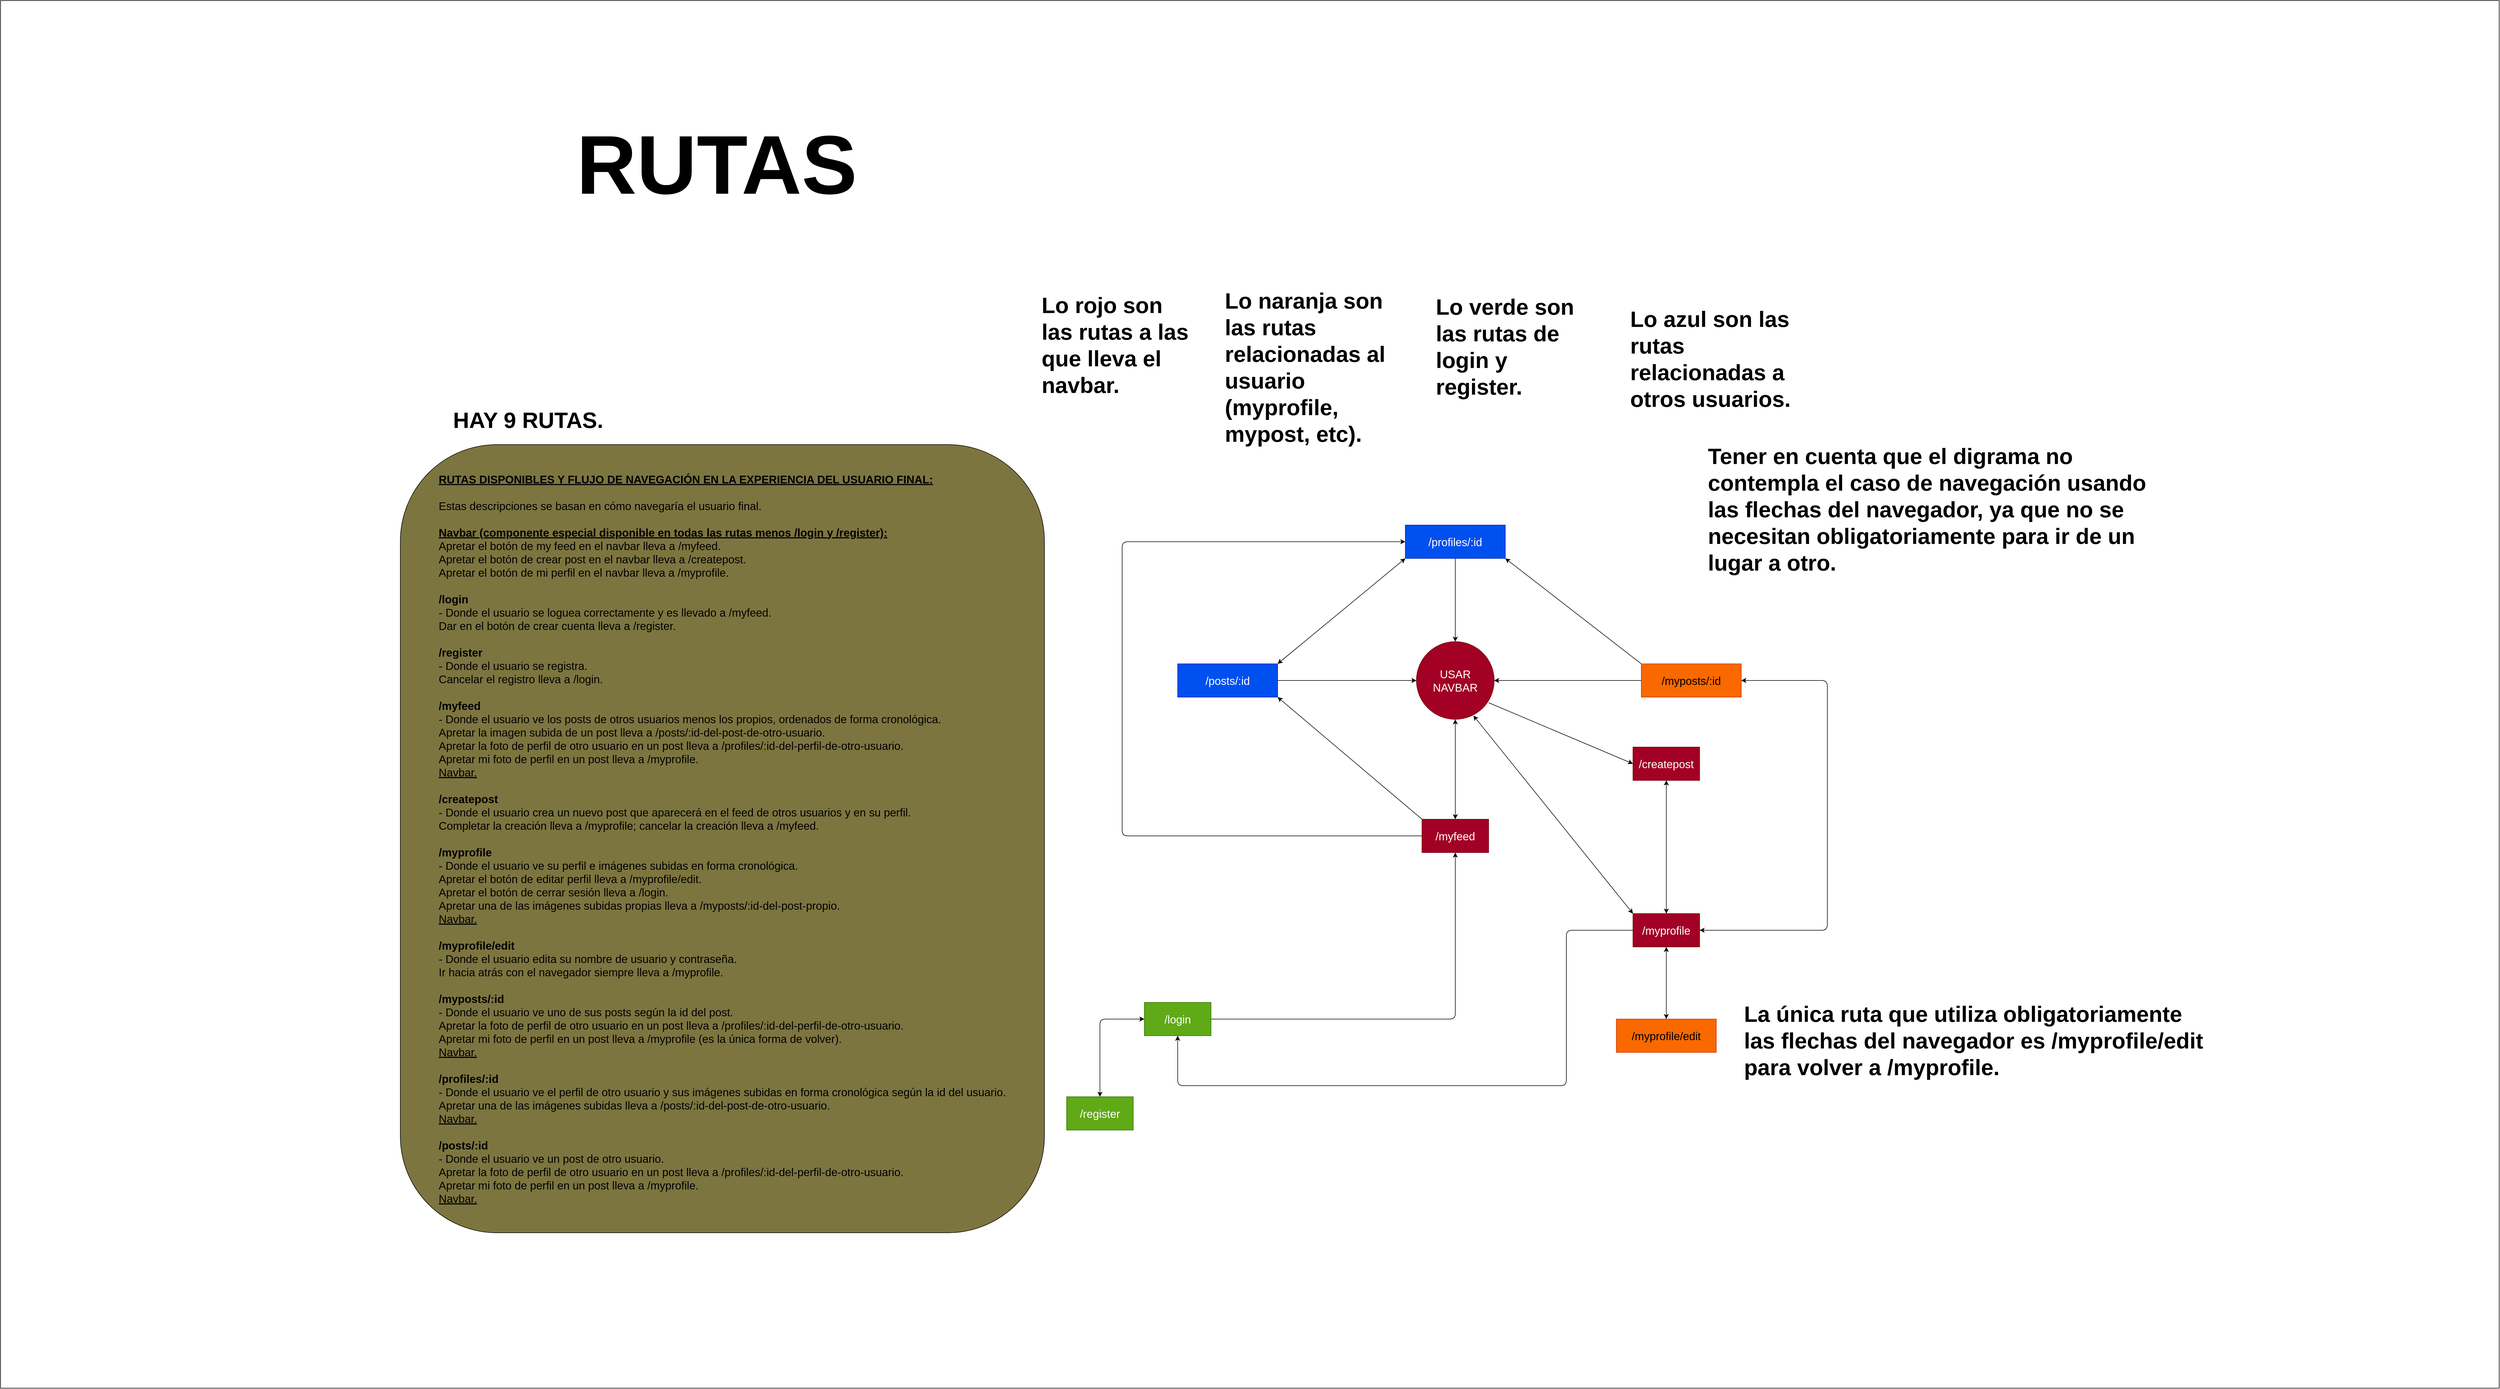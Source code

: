 <mxfile>
    <diagram id="IWEtX3hKSUBBIjBYl7Sb" name="Page-1">
        <mxGraphModel dx="7415" dy="7195" grid="1" gridSize="10" guides="1" tooltips="1" connect="1" arrows="1" fold="1" page="0" pageScale="1" pageWidth="1100" pageHeight="850" math="0" shadow="0">
            <root>
                <mxCell id="0"/>
                <mxCell id="1" parent="0"/>
                <mxCell id="37" value="" style="rounded=0;whiteSpace=wrap;html=1;" vertex="1" parent="1">
                    <mxGeometry x="-2430" y="-3570" width="4500" height="2500" as="geometry"/>
                </mxCell>
                <mxCell id="2" value="&lt;div style=&quot;text-align: left; font-size: 20px;&quot;&gt;&lt;span style=&quot;background-color: initial;&quot;&gt;&lt;font style=&quot;font-size: 20px;&quot;&gt;&lt;b&gt;&lt;u&gt;RUTAS DISPONIBLES Y FLUJO DE NAVEGACIÓN EN LA EXPERIENCIA DEL USUARIO FINAL:&lt;/u&gt;&lt;/b&gt;&lt;/font&gt;&lt;/span&gt;&lt;/div&gt;&lt;div style=&quot;text-align: left; font-size: 20px;&quot;&gt;&lt;span style=&quot;background-color: initial;&quot;&gt;&lt;font style=&quot;font-size: 20px;&quot;&gt;&lt;b&gt;&lt;u&gt;&lt;br&gt;&lt;/u&gt;&lt;/b&gt;&lt;/font&gt;&lt;/span&gt;&lt;/div&gt;&lt;div style=&quot;text-align: left; font-size: 20px;&quot;&gt;&lt;span style=&quot;background-color: initial;&quot;&gt;&lt;font style=&quot;font-size: 20px;&quot;&gt;Estas descripciones se basan en cómo navegaría el usuario final.&lt;/font&gt;&lt;/span&gt;&lt;/div&gt;&lt;div style=&quot;text-align: left; font-size: 20px;&quot;&gt;&lt;span style=&quot;background-color: initial;&quot;&gt;&lt;font style=&quot;font-size: 20px;&quot;&gt;&lt;b&gt;&lt;u&gt;&lt;br&gt;&lt;/u&gt;&lt;/b&gt;&lt;/font&gt;&lt;/span&gt;&lt;/div&gt;&lt;div style=&quot;text-align: left; font-size: 20px;&quot;&gt;&lt;span style=&quot;background-color: initial;&quot;&gt;&lt;font style=&quot;font-size: 20px;&quot;&gt;&lt;b&gt;&lt;u&gt;Navbar (componente especial disponible en todas las rutas menos /login y /register):&lt;/u&gt;&lt;/b&gt;&lt;/font&gt;&lt;/span&gt;&lt;/div&gt;&lt;div style=&quot;font-size: 20px; text-align: left;&quot;&gt;&lt;div&gt;&lt;span style=&quot;&quot;&gt;&#9;&lt;/span&gt;&lt;span style=&quot;&quot;&gt;&#9;&lt;/span&gt;Apretar el botón de my feed en el navbar lleva a /myfeed.&lt;span style=&quot;background-color: initial;&quot;&gt;&lt;br&gt;&lt;/span&gt;&lt;/div&gt;&lt;div&gt;&lt;span style=&quot;background-color: initial;&quot;&gt;&lt;span style=&quot;&quot;&gt;&#9;&lt;/span&gt;&lt;span style=&quot;&quot;&gt;&#9;&lt;/span&gt;Apretar el botón de crear post en el navbar lleva a /createpost.&lt;/span&gt;&lt;/div&gt;&lt;div&gt;&lt;span style=&quot;background-color: initial;&quot;&gt;&lt;span style=&quot;&quot;&gt;&#9;&lt;/span&gt;&lt;span style=&quot;&quot;&gt;&#9;&lt;/span&gt;Apretar el botón de mi perfil en el navbar lleva a /myprofile.&lt;/span&gt;&lt;/div&gt;&lt;/div&gt;&lt;div style=&quot;text-align: left; font-size: 20px;&quot;&gt;&lt;br&gt;&lt;/div&gt;&lt;div style=&quot;text-align: left; font-size: 20px;&quot;&gt;&lt;span style=&quot;background-color: initial;&quot;&gt;&lt;font style=&quot;font-size: 20px;&quot;&gt;&lt;b&gt;/login&lt;/b&gt;&lt;/font&gt;&lt;/span&gt;&lt;/div&gt;&lt;div style=&quot;text-align: left; font-size: 20px;&quot;&gt;&lt;span style=&quot;background-color: initial;&quot;&gt;&lt;font style=&quot;font-size: 20px;&quot;&gt;- Donde el usuario se loguea correctamente y es llevado a /myfeed.&lt;/font&gt;&lt;/span&gt;&lt;/div&gt;&lt;div style=&quot;text-align: left; font-size: 20px;&quot;&gt;&lt;span style=&quot;background-color: initial;&quot;&gt;&lt;font style=&quot;font-size: 20px;&quot;&gt;Dar en el botón de crear cuenta lleva a /register.&lt;/font&gt;&lt;/span&gt;&lt;/div&gt;&lt;div style=&quot;text-align: left; font-size: 20px;&quot;&gt;&lt;span style=&quot;background-color: initial;&quot;&gt;&lt;font style=&quot;font-size: 20px;&quot;&gt;&lt;br&gt;&lt;/font&gt;&lt;/span&gt;&lt;/div&gt;&lt;div style=&quot;text-align: left; font-size: 20px;&quot;&gt;&lt;span style=&quot;background-color: initial;&quot;&gt;&lt;font style=&quot;font-size: 20px;&quot;&gt;&lt;b&gt;/register&lt;/b&gt;&lt;/font&gt;&lt;/span&gt;&lt;/div&gt;&lt;div style=&quot;text-align: left; font-size: 20px;&quot;&gt;&lt;span style=&quot;background-color: initial;&quot;&gt;&lt;font style=&quot;font-size: 20px;&quot;&gt;- Donde el usuario se registra.&lt;/font&gt;&lt;/span&gt;&lt;/div&gt;&lt;div style=&quot;text-align: left; font-size: 20px;&quot;&gt;&lt;span style=&quot;background-color: initial;&quot;&gt;Cancelar el registro lleva a /login.&lt;/span&gt;&lt;/div&gt;&lt;div style=&quot;text-align: left; font-size: 20px;&quot;&gt;&lt;span style=&quot;background-color: initial;&quot;&gt;&lt;font style=&quot;font-size: 20px;&quot;&gt;&lt;br&gt;&lt;/font&gt;&lt;/span&gt;&lt;/div&gt;&lt;div style=&quot;text-align: left; font-size: 20px;&quot;&gt;&lt;span style=&quot;background-color: initial;&quot;&gt;&lt;b&gt;/myfeed&lt;/b&gt;&lt;/span&gt;&lt;/div&gt;&lt;div style=&quot;text-align: left; font-size: 20px;&quot;&gt;&lt;span style=&quot;background-color: initial;&quot;&gt;- Donde el usuario ve los posts de otros usuarios menos los propios, ordenados de forma cronológica.&lt;/span&gt;&lt;/div&gt;&lt;div style=&quot;text-align: left; font-size: 20px;&quot;&gt;&lt;div&gt;&lt;span style=&quot;background-color: initial;&quot;&gt;Apretar la imagen subida de un post lleva a /posts/:id-del-post-de-otro-usuario.&lt;/span&gt;&lt;/div&gt;&lt;div&gt;&lt;span style=&quot;background-color: initial;&quot;&gt;Apretar la foto de perfil de otro usuario en un post&lt;/span&gt;&lt;span style=&quot;background-color: initial;&quot;&gt;&amp;nbsp;lleva a /profiles/:id-del-perfil-de-otro-usuario.&lt;/span&gt;&lt;/div&gt;&lt;div&gt;&lt;span style=&quot;background-color: initial;&quot;&gt;Apretar mi foto de perfil en un post lleva a /myprofile.&lt;/span&gt;&lt;/div&gt;&lt;div&gt;&lt;span style=&quot;background-color: initial;&quot;&gt;&lt;u&gt;Navbar.&lt;/u&gt;&lt;/span&gt;&lt;/div&gt;&lt;/div&gt;&lt;div style=&quot;text-align: left; font-size: 20px;&quot;&gt;&lt;span style=&quot;background-color: initial;&quot;&gt;&lt;font style=&quot;font-size: 20px;&quot;&gt;&lt;br&gt;&lt;/font&gt;&lt;/span&gt;&lt;/div&gt;&lt;div style=&quot;text-align: left; font-size: 20px;&quot;&gt;&lt;span style=&quot;background-color: initial;&quot;&gt;&lt;font style=&quot;font-size: 20px;&quot;&gt;&lt;b&gt;/createpost&lt;/b&gt;&lt;/font&gt;&lt;/span&gt;&lt;/div&gt;&lt;div style=&quot;text-align: left; font-size: 20px;&quot;&gt;&lt;span style=&quot;background-color: initial;&quot;&gt;&lt;font style=&quot;font-size: 20px;&quot;&gt;- Donde el usuario crea un nuevo post que aparecerá en el feed de otros usuarios y en su perfil.&lt;/font&gt;&lt;/span&gt;&lt;/div&gt;&lt;div style=&quot;text-align: left; font-size: 20px;&quot;&gt;&lt;span style=&quot;background-color: initial;&quot;&gt;&lt;font style=&quot;font-size: 20px;&quot;&gt;Completar la creación lleva a /myprofile; cancelar la creación lleva a /myfeed.&lt;/font&gt;&lt;/span&gt;&lt;/div&gt;&lt;div style=&quot;text-align: left; font-size: 20px;&quot;&gt;&lt;span style=&quot;background-color: initial;&quot;&gt;&lt;font style=&quot;font-size: 20px;&quot;&gt;&lt;br&gt;&lt;/font&gt;&lt;/span&gt;&lt;/div&gt;&lt;div style=&quot;text-align: left; font-size: 20px;&quot;&gt;&lt;span style=&quot;background-color: initial;&quot;&gt;&lt;font style=&quot;font-size: 20px;&quot;&gt;&lt;b&gt;/myprofile&lt;/b&gt;&lt;/font&gt;&lt;/span&gt;&lt;/div&gt;&lt;div style=&quot;text-align: left; font-size: 20px;&quot;&gt;&lt;span style=&quot;background-color: initial;&quot;&gt;&lt;font style=&quot;font-size: 20px;&quot;&gt;- Donde el usuario ve su perfil e imágenes subidas en forma cronológica.&lt;/font&gt;&lt;/span&gt;&lt;/div&gt;&lt;div style=&quot;text-align: left; font-size: 20px;&quot;&gt;&lt;span style=&quot;background-color: initial;&quot;&gt;&lt;font style=&quot;font-size: 20px;&quot;&gt;Apretar el botón de editar perfil lleva a /myprofile/edit.&lt;br&gt;&lt;/font&gt;&lt;/span&gt;&lt;/div&gt;&lt;div style=&quot;text-align: left; font-size: 20px;&quot;&gt;&lt;span style=&quot;background-color: initial;&quot;&gt;&lt;font style=&quot;font-size: 20px;&quot;&gt;Apretar el botón de cerrar sesión lleva a /login.&lt;br&gt;&lt;/font&gt;&lt;/span&gt;&lt;/div&gt;&lt;div style=&quot;text-align: left; font-size: 20px;&quot;&gt;&lt;span style=&quot;background-color: initial;&quot;&gt;&lt;font style=&quot;font-size: 20px;&quot;&gt;Apretar una de las imágenes subidas propias lleva a /myposts/:id-del-post-propio.&lt;/font&gt;&lt;/span&gt;&lt;/div&gt;&lt;div style=&quot;text-align: left; font-size: 20px;&quot;&gt;&lt;span style=&quot;background-color: initial;&quot;&gt;&lt;font style=&quot;font-size: 20px;&quot;&gt;&lt;u&gt;Navbar.&lt;/u&gt;&lt;/font&gt;&lt;/span&gt;&lt;/div&gt;&lt;div style=&quot;text-align: left; font-size: 20px;&quot;&gt;&lt;div&gt;&lt;span style=&quot;background-color: initial;&quot;&gt;&lt;br&gt;&lt;/span&gt;&lt;/div&gt;&lt;/div&gt;&lt;div style=&quot;text-align: left; font-size: 20px;&quot;&gt;&lt;span style=&quot;background-color: initial;&quot;&gt;&lt;span style=&quot;&quot;&gt;&#9;&lt;/span&gt;&lt;span style=&quot;&quot;&gt;&#9;&lt;/span&gt;  &#9;&lt;/span&gt;&lt;span style=&quot;background-color: initial;&quot;&gt;&#9;&lt;/span&gt;&lt;/div&gt;&lt;div style=&quot;text-align: left; font-size: 20px;&quot;&gt;&lt;span style=&quot;background-color: initial;&quot;&gt;&lt;font style=&quot;font-size: 20px;&quot;&gt;&lt;b&gt;/myprofile/edit&lt;/b&gt;&lt;/font&gt;&lt;/span&gt;&lt;/div&gt;&lt;div style=&quot;text-align: left; font-size: 20px;&quot;&gt;&lt;span style=&quot;background-color: initial;&quot;&gt;&lt;font style=&quot;font-size: 20px;&quot;&gt;- Donde el usuario edita su nombre de usuario y contraseña.&lt;/font&gt;&lt;/span&gt;&lt;/div&gt;&lt;div style=&quot;text-align: left; font-size: 20px;&quot;&gt;&lt;span style=&quot;background-color: initial;&quot;&gt;&lt;font style=&quot;font-size: 20px;&quot;&gt;Ir hacia atrás con el navegador siempre lleva a /myprofile.&lt;/font&gt;&lt;/span&gt;&lt;/div&gt;&lt;div style=&quot;text-align: left; font-size: 20px;&quot;&gt;&lt;span style=&quot;background-color: initial;&quot;&gt;&lt;font style=&quot;font-size: 20px;&quot;&gt;&lt;br&gt;&lt;/font&gt;&lt;/span&gt;&lt;/div&gt;&lt;div style=&quot;text-align: left; font-size: 20px;&quot;&gt;&lt;span style=&quot;background-color: initial;&quot;&gt;&lt;font style=&quot;font-size: 20px;&quot;&gt;&lt;b&gt;/myposts/:id&lt;/b&gt;&lt;/font&gt;&lt;/span&gt;&lt;/div&gt;&lt;div style=&quot;text-align: left; font-size: 20px;&quot;&gt;- Donde el usuario ve uno de sus posts según la id del post.&lt;/div&gt;&lt;div style=&quot;text-align: left; font-size: 20px;&quot;&gt;&lt;div&gt;&lt;span style=&quot;background-color: initial;&quot;&gt;Apretar la foto de perfil de otro usuario en un post&lt;/span&gt;&lt;span style=&quot;background-color: initial;&quot;&gt;&amp;nbsp;lleva a /profiles/:id-del-perfil-de-otro-usuario.&lt;/span&gt;&lt;/div&gt;&lt;div&gt;&lt;span style=&quot;background-color: initial;&quot;&gt;Apretar mi foto de perfil en un post lleva a /myprofile (es la única forma de volver).&lt;/span&gt;&lt;/div&gt;&lt;/div&gt;&lt;div style=&quot;text-align: left; font-size: 20px;&quot;&gt;&lt;u&gt;Navbar.&lt;/u&gt;&lt;/div&gt;&lt;div style=&quot;text-align: left; font-size: 20px;&quot;&gt;&lt;br&gt;&lt;/div&gt;&lt;div style=&quot;text-align: left; font-size: 20px;&quot;&gt;&lt;span style=&quot;background-color: initial;&quot;&gt;&lt;font style=&quot;font-size: 20px;&quot;&gt;&lt;b&gt;/profiles/:id&lt;/b&gt;&lt;/font&gt;&lt;/span&gt;&lt;/div&gt;&lt;div style=&quot;text-align: left; font-size: 20px;&quot;&gt;&lt;span style=&quot;background-color: initial;&quot;&gt;&lt;font style=&quot;font-size: 20px;&quot;&gt;- Donde el usuario ve el perfil de otro usuario y sus imágenes subidas en forma cronológica según la id del usuario.&lt;/font&gt;&lt;/span&gt;&lt;/div&gt;&lt;div style=&quot;text-align: left; font-size: 20px;&quot;&gt;&lt;div&gt;&lt;span style=&quot;background-color: initial;&quot;&gt;Apretar una de las imágenes subidas lleva a /posts/:id-del-post-de-otro-usuario.&lt;/span&gt;&lt;/div&gt;&lt;div&gt;&lt;span style=&quot;background-color: initial;&quot;&gt;&lt;u&gt;Navbar.&lt;/u&gt;&lt;/span&gt;&lt;/div&gt;&lt;/div&gt;&lt;div style=&quot;text-align: left; font-size: 20px;&quot;&gt;&lt;span style=&quot;background-color: initial;&quot;&gt;&lt;font style=&quot;font-size: 20px;&quot;&gt;&lt;br&gt;&lt;/font&gt;&lt;/span&gt;&lt;/div&gt;&lt;div style=&quot;text-align: left; font-size: 20px;&quot;&gt;&lt;span style=&quot;background-color: initial;&quot;&gt;&lt;font style=&quot;font-size: 20px;&quot;&gt;&lt;b&gt;/posts/:id&lt;/b&gt;&lt;/font&gt;&lt;/span&gt;&lt;/div&gt;&lt;div style=&quot;text-align: left; font-size: 20px;&quot;&gt;&lt;span style=&quot;background-color: initial;&quot;&gt;&lt;font style=&quot;font-size: 20px;&quot;&gt;- Donde el usuario ve un post de otro usuario.&lt;/font&gt;&lt;/span&gt;&lt;/div&gt;&lt;div style=&quot;text-align: left; font-size: 20px;&quot;&gt;&lt;div&gt;&lt;span style=&quot;background-color: initial;&quot;&gt;Apretar la foto de perfil de otro usuario en un post&lt;/span&gt;&lt;span style=&quot;background-color: initial;&quot;&gt;&amp;nbsp;lleva a /profiles/:id-del-perfil-de-otro-usuario.&lt;/span&gt;&lt;/div&gt;&lt;div&gt;&lt;span style=&quot;background-color: initial;&quot;&gt;Apretar mi foto de perfil en un post lleva a /myprofile.&lt;/span&gt;&lt;/div&gt;&lt;/div&gt;&lt;div style=&quot;text-align: left; font-size: 20px;&quot;&gt;&lt;u&gt;Navbar.&lt;/u&gt;&lt;/div&gt;" style="rounded=1;whiteSpace=wrap;html=1;fontSize=9;fontColor=#000000;fillColor=#7D7540;" parent="1" vertex="1">
                    <mxGeometry x="-1710" y="-2770" width="1160" height="1420" as="geometry"/>
                </mxCell>
                <mxCell id="3" style="edgeStyle=none;html=1;exitX=1;exitY=0.5;exitDx=0;exitDy=0;entryX=0.5;entryY=1;entryDx=0;entryDy=0;fontSize=10;" parent="1" source="4" target="8" edge="1">
                    <mxGeometry relative="1" as="geometry">
                        <Array as="points">
                            <mxPoint x="190" y="-1735"/>
                        </Array>
                    </mxGeometry>
                </mxCell>
                <mxCell id="4" value="&lt;font style=&quot;font-size: 20px;&quot;&gt;/login&lt;/font&gt;" style="rounded=0;whiteSpace=wrap;html=1;fillColor=#60a917;fontColor=#ffffff;strokeColor=#2D7600;" parent="1" vertex="1">
                    <mxGeometry x="-370" y="-1765" width="120" height="60" as="geometry"/>
                </mxCell>
                <mxCell id="5" value="/register" style="rounded=0;whiteSpace=wrap;html=1;fontSize=20;fillColor=#60a917;fontColor=#ffffff;strokeColor=#2D7600;" parent="1" vertex="1">
                    <mxGeometry x="-510" y="-1595" width="120" height="60" as="geometry"/>
                </mxCell>
                <mxCell id="6" style="edgeStyle=none;html=1;exitX=0;exitY=0;exitDx=0;exitDy=0;entryX=1;entryY=1;entryDx=0;entryDy=0;" parent="1" source="8" target="19" edge="1">
                    <mxGeometry relative="1" as="geometry"/>
                </mxCell>
                <mxCell id="7" style="edgeStyle=none;html=1;exitX=0;exitY=0.5;exitDx=0;exitDy=0;entryX=0;entryY=0.5;entryDx=0;entryDy=0;" parent="1" source="8" target="17" edge="1">
                    <mxGeometry relative="1" as="geometry">
                        <Array as="points">
                            <mxPoint x="-410" y="-2065"/>
                            <mxPoint x="-410" y="-2595"/>
                        </Array>
                    </mxGeometry>
                </mxCell>
                <mxCell id="8" value="/myfeed" style="rounded=0;whiteSpace=wrap;html=1;fontSize=20;fillColor=#a20025;fontColor=#ffffff;strokeColor=#6F0000;" parent="1" vertex="1">
                    <mxGeometry x="130" y="-2095" width="120" height="60" as="geometry"/>
                </mxCell>
                <mxCell id="9" value="/createpost" style="rounded=0;whiteSpace=wrap;html=1;fontSize=20;fillColor=#a20025;fontColor=#ffffff;strokeColor=#6F0000;" parent="1" vertex="1">
                    <mxGeometry x="510" y="-2225" width="120" height="60" as="geometry"/>
                </mxCell>
                <mxCell id="10" style="edgeStyle=none;html=1;exitX=0;exitY=0.5;exitDx=0;exitDy=0;entryX=0.5;entryY=1;entryDx=0;entryDy=0;fontSize=10;" parent="1" source="11" target="4" edge="1">
                    <mxGeometry relative="1" as="geometry">
                        <Array as="points">
                            <mxPoint x="390" y="-1895"/>
                            <mxPoint x="390" y="-1615"/>
                            <mxPoint x="-310" y="-1615"/>
                        </Array>
                    </mxGeometry>
                </mxCell>
                <mxCell id="11" value="/myprofile" style="rounded=0;whiteSpace=wrap;html=1;fontSize=20;fillColor=#a20025;fontColor=#ffffff;strokeColor=#6F0000;" parent="1" vertex="1">
                    <mxGeometry x="510" y="-1925" width="120" height="60" as="geometry"/>
                </mxCell>
                <mxCell id="12" value="/myprofile/edit" style="rounded=0;whiteSpace=wrap;html=1;fontSize=20;fillColor=#fa6800;fontColor=#000000;strokeColor=#C73500;" parent="1" vertex="1">
                    <mxGeometry x="480" y="-1735" width="180" height="60" as="geometry"/>
                </mxCell>
                <mxCell id="13" style="edgeStyle=none;html=1;exitX=0;exitY=0.5;exitDx=0;exitDy=0;entryX=1;entryY=0.5;entryDx=0;entryDy=0;" parent="1" source="15" target="23" edge="1">
                    <mxGeometry relative="1" as="geometry"/>
                </mxCell>
                <mxCell id="14" style="edgeStyle=none;html=1;exitX=0;exitY=0;exitDx=0;exitDy=0;entryX=1;entryY=1;entryDx=0;entryDy=0;" parent="1" source="15" target="17" edge="1">
                    <mxGeometry relative="1" as="geometry"/>
                </mxCell>
                <mxCell id="15" value="/myposts/:id" style="rounded=0;whiteSpace=wrap;html=1;fontSize=20;fillColor=#fa6800;fontColor=#000000;strokeColor=#C73500;" parent="1" vertex="1">
                    <mxGeometry x="525" y="-2375" width="180" height="60" as="geometry"/>
                </mxCell>
                <mxCell id="16" style="edgeStyle=none;html=1;exitX=0.5;exitY=1;exitDx=0;exitDy=0;entryX=0.5;entryY=0;entryDx=0;entryDy=0;" parent="1" source="17" target="23" edge="1">
                    <mxGeometry relative="1" as="geometry"/>
                </mxCell>
                <mxCell id="17" value="/profiles/:id" style="rounded=0;whiteSpace=wrap;html=1;fontSize=20;fillColor=#0050ef;fontColor=#ffffff;strokeColor=#001DBC;" parent="1" vertex="1">
                    <mxGeometry x="100" y="-2625" width="180" height="60" as="geometry"/>
                </mxCell>
                <mxCell id="18" style="edgeStyle=none;html=1;exitX=1;exitY=0.5;exitDx=0;exitDy=0;entryX=0;entryY=0.5;entryDx=0;entryDy=0;" parent="1" source="19" target="23" edge="1">
                    <mxGeometry relative="1" as="geometry"/>
                </mxCell>
                <mxCell id="19" value="/posts/:id" style="rounded=0;whiteSpace=wrap;html=1;fontSize=20;fillColor=#0050ef;fontColor=#ffffff;strokeColor=#001DBC;" parent="1" vertex="1">
                    <mxGeometry x="-310" y="-2375" width="180" height="60" as="geometry"/>
                </mxCell>
                <mxCell id="20" value="" style="endArrow=classic;startArrow=classic;html=1;fontSize=20;exitX=0;exitY=0.5;exitDx=0;exitDy=0;entryX=0.5;entryY=0;entryDx=0;entryDy=0;" parent="1" source="4" target="5" edge="1">
                    <mxGeometry width="50" height="50" relative="1" as="geometry">
                        <mxPoint x="-750" y="-1265" as="sourcePoint"/>
                        <mxPoint x="-700" y="-1315" as="targetPoint"/>
                        <Array as="points">
                            <mxPoint x="-450" y="-1735"/>
                        </Array>
                    </mxGeometry>
                </mxCell>
                <mxCell id="21" value="" style="endArrow=classic;startArrow=classic;html=1;fontSize=10;exitX=0.5;exitY=0;exitDx=0;exitDy=0;entryX=0.5;entryY=1;entryDx=0;entryDy=0;" parent="1" source="12" target="11" edge="1">
                    <mxGeometry width="50" height="50" relative="1" as="geometry">
                        <mxPoint x="540" y="-1745" as="sourcePoint"/>
                        <mxPoint x="590" y="-1795" as="targetPoint"/>
                    </mxGeometry>
                </mxCell>
                <mxCell id="22" style="edgeStyle=none;html=1;entryX=0;entryY=0.5;entryDx=0;entryDy=0;fontSize=20;" parent="1" target="9" edge="1">
                    <mxGeometry relative="1" as="geometry">
                        <mxPoint x="250" y="-2305" as="sourcePoint"/>
                    </mxGeometry>
                </mxCell>
                <mxCell id="23" value="&lt;font style=&quot;font-size: 20px;&quot;&gt;USAR NAVBAR&lt;/font&gt;" style="ellipse;whiteSpace=wrap;html=1;aspect=fixed;labelBackgroundColor=none;fontSize=10;fillColor=#a20025;fontColor=#ffffff;strokeColor=#6F0000;" parent="1" vertex="1">
                    <mxGeometry x="120" y="-2415" width="140" height="140" as="geometry"/>
                </mxCell>
                <mxCell id="24" value="" style="endArrow=classic;startArrow=classic;html=1;fontSize=20;entryX=0.5;entryY=1;entryDx=0;entryDy=0;" parent="1" source="8" target="23" edge="1">
                    <mxGeometry width="50" height="50" relative="1" as="geometry">
                        <mxPoint x="350" y="-2085" as="sourcePoint"/>
                        <mxPoint x="400" y="-2135" as="targetPoint"/>
                    </mxGeometry>
                </mxCell>
                <mxCell id="25" value="" style="endArrow=classic;startArrow=classic;html=1;fontSize=20;exitX=0.5;exitY=0;exitDx=0;exitDy=0;entryX=0.5;entryY=1;entryDx=0;entryDy=0;" parent="1" source="11" target="9" edge="1">
                    <mxGeometry width="50" height="50" relative="1" as="geometry">
                        <mxPoint x="520" y="-2035" as="sourcePoint"/>
                        <mxPoint x="570" y="-2085" as="targetPoint"/>
                    </mxGeometry>
                </mxCell>
                <mxCell id="26" value="" style="endArrow=classic;startArrow=classic;html=1;fontSize=20;entryX=0.733;entryY=0.952;entryDx=0;entryDy=0;entryPerimeter=0;exitX=0;exitY=0;exitDx=0;exitDy=0;" parent="1" source="11" target="23" edge="1">
                    <mxGeometry width="50" height="50" relative="1" as="geometry">
                        <mxPoint x="360" y="-2075" as="sourcePoint"/>
                        <mxPoint x="410" y="-2125" as="targetPoint"/>
                    </mxGeometry>
                </mxCell>
                <mxCell id="27" value="&lt;h1&gt;Lo rojo son las rutas a las que lleva el navbar.&lt;/h1&gt;" style="text;html=1;strokeColor=none;fillColor=none;spacing=5;spacingTop=-20;whiteSpace=wrap;overflow=hidden;rounded=0;labelBackgroundColor=none;fontSize=20;" parent="1" vertex="1">
                    <mxGeometry x="-560" y="-3061.87" width="290" height="266.87" as="geometry"/>
                </mxCell>
                <mxCell id="28" value="&lt;h1&gt;HAY 9 RUTAS.&lt;/h1&gt;" style="text;html=1;strokeColor=none;fillColor=none;spacing=5;spacingTop=-20;whiteSpace=wrap;overflow=hidden;rounded=0;labelBackgroundColor=none;fontSize=20;" parent="1" vertex="1">
                    <mxGeometry x="-1620" y="-2855" width="360" height="102.5" as="geometry"/>
                </mxCell>
                <mxCell id="29" value="" style="endArrow=classic;startArrow=classic;html=1;exitX=1;exitY=0.5;exitDx=0;exitDy=0;entryX=1;entryY=0.5;entryDx=0;entryDy=0;" parent="1" source="11" target="15" edge="1">
                    <mxGeometry width="50" height="50" relative="1" as="geometry">
                        <mxPoint x="760" y="-2015" as="sourcePoint"/>
                        <mxPoint x="810" y="-2065" as="targetPoint"/>
                        <Array as="points">
                            <mxPoint x="860" y="-1895"/>
                            <mxPoint x="860" y="-2345"/>
                        </Array>
                    </mxGeometry>
                </mxCell>
                <mxCell id="30" value="" style="endArrow=classic;startArrow=classic;html=1;entryX=0;entryY=1;entryDx=0;entryDy=0;exitX=1;exitY=0;exitDx=0;exitDy=0;" parent="1" source="19" target="17" edge="1">
                    <mxGeometry width="50" height="50" relative="1" as="geometry">
                        <mxPoint x="-100" y="-2415" as="sourcePoint"/>
                        <mxPoint x="-50" y="-2465" as="targetPoint"/>
                    </mxGeometry>
                </mxCell>
                <mxCell id="31" value="&lt;h1&gt;Lo naranja son las rutas relacionadas al usuario (myprofile, mypost, etc).&lt;/h1&gt;" style="text;html=1;strokeColor=none;fillColor=none;spacing=5;spacingTop=-20;whiteSpace=wrap;overflow=hidden;rounded=0;labelBackgroundColor=none;fontSize=20;" parent="1" vertex="1">
                    <mxGeometry x="-230" y="-3070" width="330" height="340" as="geometry"/>
                </mxCell>
                <mxCell id="32" value="&lt;h1&gt;Lo azul son las rutas relacionadas a otros usuarios.&lt;/h1&gt;" style="text;html=1;strokeColor=none;fillColor=none;spacing=5;spacingTop=-20;whiteSpace=wrap;overflow=hidden;rounded=0;labelBackgroundColor=none;fontSize=20;" parent="1" vertex="1">
                    <mxGeometry x="500" y="-3036.87" width="330" height="291.87" as="geometry"/>
                </mxCell>
                <mxCell id="33" value="&lt;h1&gt;Lo verde son las rutas de login y register.&lt;/h1&gt;" style="text;html=1;strokeColor=none;fillColor=none;spacing=5;spacingTop=-20;whiteSpace=wrap;overflow=hidden;rounded=0;labelBackgroundColor=none;fontSize=20;" parent="1" vertex="1">
                    <mxGeometry x="150" y="-3058.75" width="300" height="263.75" as="geometry"/>
                </mxCell>
                <mxCell id="34" value="&lt;h1&gt;Tener en cuenta que el digrama no contempla el caso de navegación usando las flechas del navegador, ya que no se necesitan obligatoriamente para ir de un lugar a otro.&lt;/h1&gt;" style="text;html=1;strokeColor=none;fillColor=none;spacing=5;spacingTop=-20;whiteSpace=wrap;overflow=hidden;rounded=0;labelBackgroundColor=none;fontSize=20;" parent="1" vertex="1">
                    <mxGeometry x="640" y="-2790" width="860" height="275" as="geometry"/>
                </mxCell>
                <mxCell id="35" value="&lt;h1&gt;La única ruta que utiliza obligatoriamente las flechas del navegador es /myprofile/edit para volver a /myprofile.&lt;/h1&gt;" style="text;html=1;strokeColor=none;fillColor=none;spacing=5;spacingTop=-20;whiteSpace=wrap;overflow=hidden;rounded=0;labelBackgroundColor=none;fontSize=20;" parent="1" vertex="1">
                    <mxGeometry x="705" y="-1785" width="860" height="175" as="geometry"/>
                </mxCell>
                <mxCell id="36" value="&lt;font style=&quot;font-size: 150px;&quot;&gt;&lt;b&gt;RUTAS&lt;/b&gt;&lt;/font&gt;" style="text;html=1;strokeColor=none;fillColor=none;align=center;verticalAlign=middle;whiteSpace=wrap;rounded=0;" parent="1" vertex="1">
                    <mxGeometry x="-1450" y="-3480" width="620" height="410" as="geometry"/>
                </mxCell>
            </root>
        </mxGraphModel>
    </diagram>
</mxfile>
